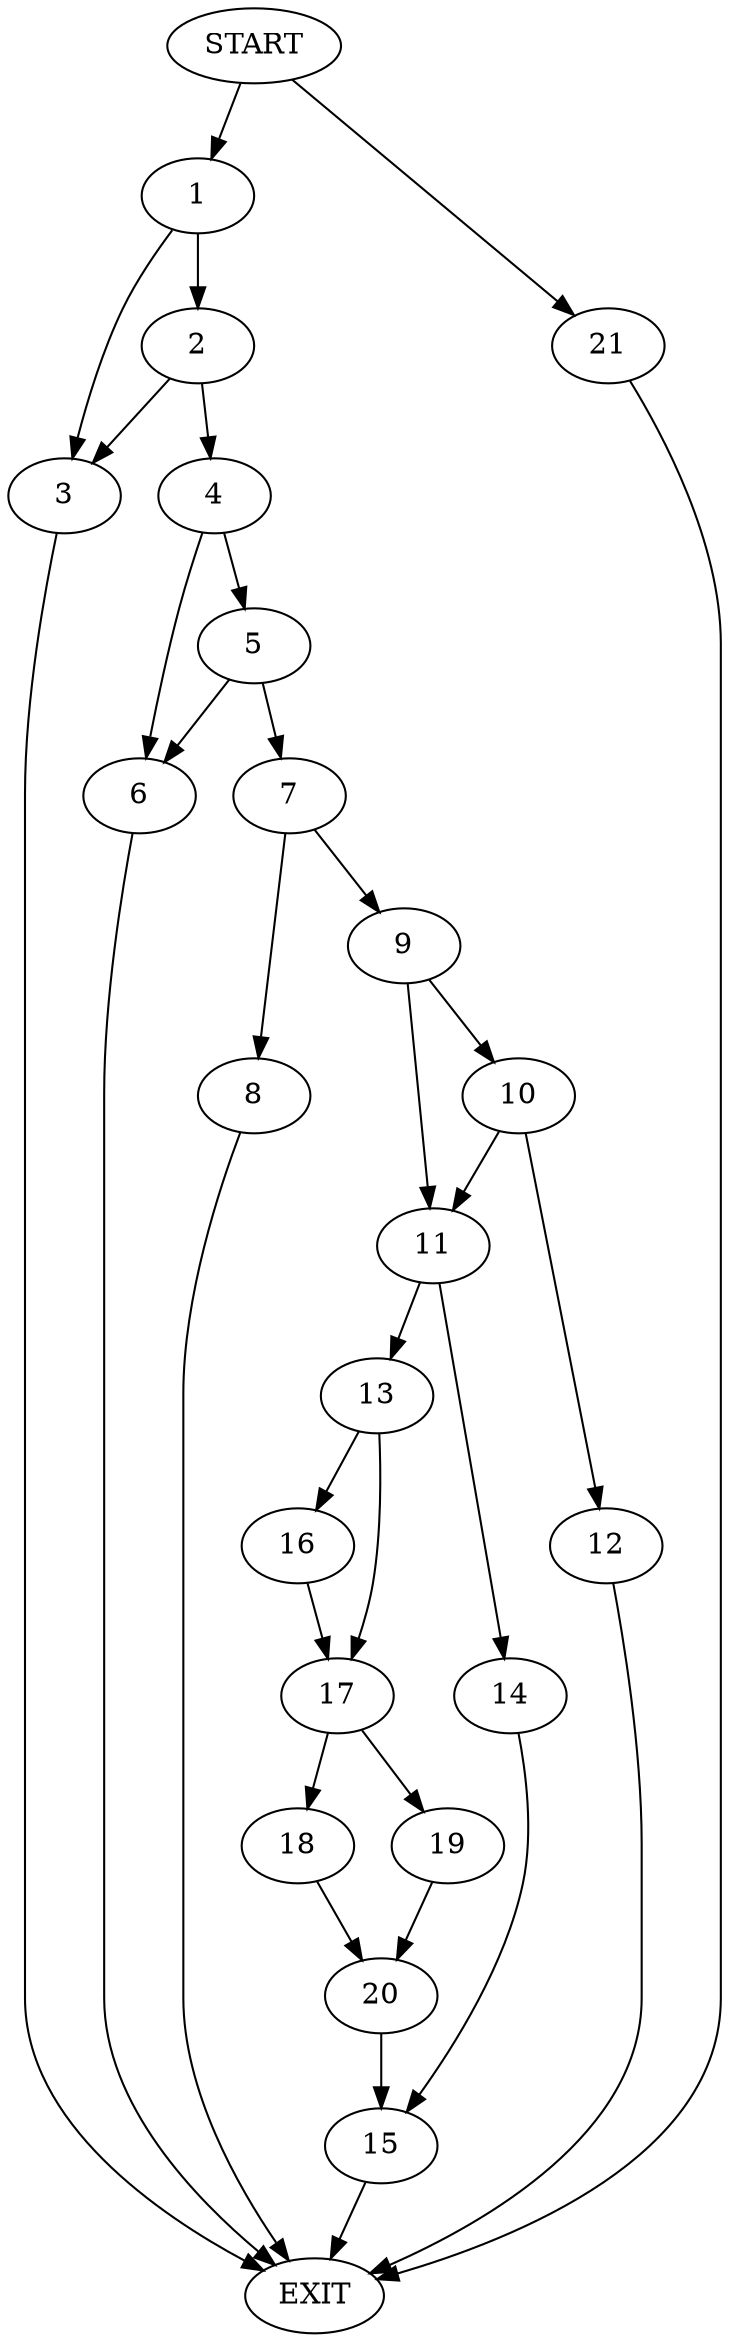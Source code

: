 digraph {
0 [label="START"]
22 [label="EXIT"]
0 -> 1
1 -> 2
1 -> 3
3 -> 22
2 -> 3
2 -> 4
4 -> 5
4 -> 6
5 -> 7
5 -> 6
6 -> 22
7 -> 8
7 -> 9
8 -> 22
9 -> 10
9 -> 11
10 -> 12
10 -> 11
11 -> 13
11 -> 14
12 -> 22
14 -> 15
13 -> 16
13 -> 17
16 -> 17
17 -> 18
17 -> 19
18 -> 20
19 -> 20
20 -> 15
15 -> 22
0 -> 21
21 -> 22
}

